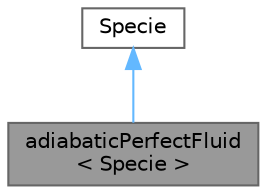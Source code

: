 digraph "adiabaticPerfectFluid&lt; Specie &gt;"
{
 // LATEX_PDF_SIZE
  bgcolor="transparent";
  edge [fontname=Helvetica,fontsize=10,labelfontname=Helvetica,labelfontsize=10];
  node [fontname=Helvetica,fontsize=10,shape=box,height=0.2,width=0.4];
  Node1 [id="Node000001",label="adiabaticPerfectFluid\l\< Specie \>",height=0.2,width=0.4,color="gray40", fillcolor="grey60", style="filled", fontcolor="black",tooltip="Adiabatic perfect fluid equation of state."];
  Node2 -> Node1 [id="edge1_Node000001_Node000002",dir="back",color="steelblue1",style="solid",tooltip=" "];
  Node2 [id="Node000002",label="Specie",height=0.2,width=0.4,color="gray40", fillcolor="white", style="filled",tooltip=" "];
}
